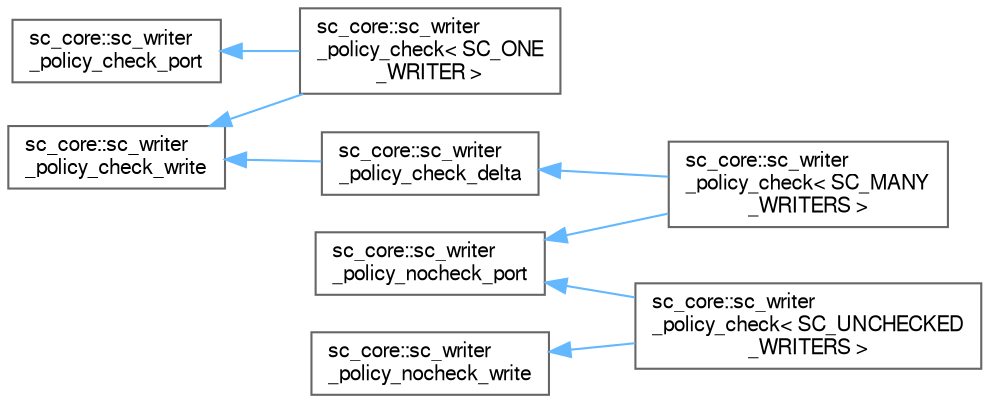 digraph "Graphical Class Hierarchy"
{
 // LATEX_PDF_SIZE
  bgcolor="transparent";
  edge [fontname=FreeSans,fontsize=10,labelfontname=FreeSans,labelfontsize=10];
  node [fontname=FreeSans,fontsize=10,shape=box,height=0.2,width=0.4];
  rankdir="LR";
  Node0 [id="Node000000",label="sc_core::sc_writer\l_policy_check_port",height=0.2,width=0.4,color="grey40", fillcolor="white", style="filled",URL="$a01545.html",tooltip=" "];
  Node0 -> Node1 [id="edge144_Node000000_Node000001",dir="back",color="steelblue1",style="solid",tooltip=" "];
  Node1 [id="Node000001",label="sc_core::sc_writer\l_policy_check\< SC_ONE\l_WRITER \>",height=0.2,width=0.4,color="grey40", fillcolor="white", style="filled",URL="$a01549.html",tooltip=" "];
  Node2 [id="Node000002",label="sc_core::sc_writer\l_policy_check_write",height=0.2,width=0.4,color="grey40", fillcolor="white", style="filled",URL="$a01533.html",tooltip=" "];
  Node2 -> Node1 [id="edge145_Node000002_Node000001",dir="back",color="steelblue1",style="solid",tooltip=" "];
  Node2 -> Node3 [id="edge146_Node000002_Node000003",dir="back",color="steelblue1",style="solid",tooltip=" "];
  Node3 [id="Node000003",label="sc_core::sc_writer\l_policy_check_delta",height=0.2,width=0.4,color="grey40", fillcolor="white", style="filled",URL="$a01537.html",tooltip=" "];
  Node3 -> Node4 [id="edge147_Node000003_Node000004",dir="back",color="steelblue1",style="solid",tooltip=" "];
  Node4 [id="Node000004",label="sc_core::sc_writer\l_policy_check\< SC_MANY\l_WRITERS \>",height=0.2,width=0.4,color="grey40", fillcolor="white", style="filled",URL="$a01553.html",tooltip=" "];
  Node5 [id="Node000005",label="sc_core::sc_writer\l_policy_nocheck_port",height=0.2,width=0.4,color="grey40", fillcolor="white", style="filled",URL="$a01541.html",tooltip=" "];
  Node5 -> Node4 [id="edge148_Node000005_Node000004",dir="back",color="steelblue1",style="solid",tooltip=" "];
  Node5 -> Node6 [id="edge149_Node000005_Node000006",dir="back",color="steelblue1",style="solid",tooltip=" "];
  Node6 [id="Node000006",label="sc_core::sc_writer\l_policy_check\< SC_UNCHECKED\l_WRITERS \>",height=0.2,width=0.4,color="grey40", fillcolor="white", style="filled",URL="$a01557.html",tooltip=" "];
  Node7 [id="Node000007",label="sc_core::sc_writer\l_policy_nocheck_write",height=0.2,width=0.4,color="grey40", fillcolor="white", style="filled",URL="$a01529.html",tooltip=" "];
  Node7 -> Node6 [id="edge150_Node000007_Node000006",dir="back",color="steelblue1",style="solid",tooltip=" "];
}
